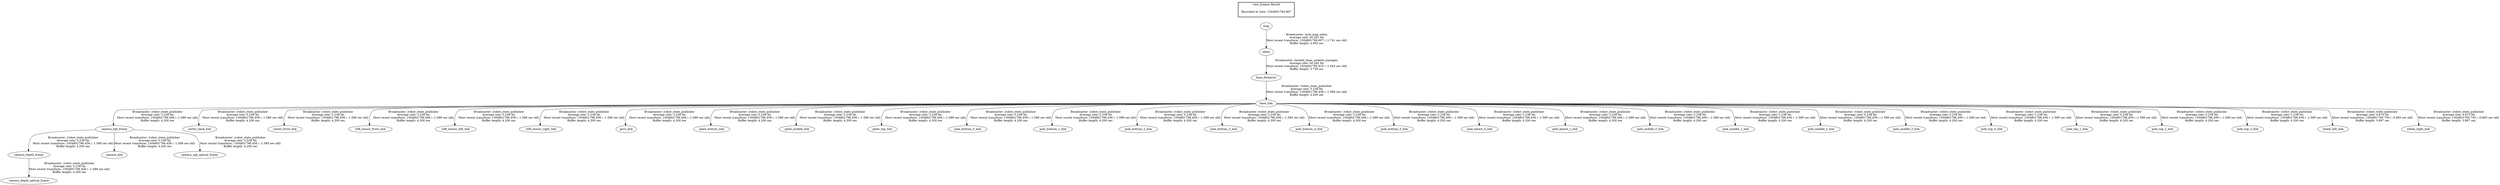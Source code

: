 digraph G {
"map" -> "odom"[label="Broadcaster: /pub_map_odom\nAverage rate: 20.201 Hz\nMost recent transform: 1504801796.607 ( -1.741 sec old)\nBuffer length: 4.950 sec\n"];
"base_footprint" -> "base_link"[label="Broadcaster: /robot_state_publisher\nAverage rate: 5.238 Hz\nMost recent transform: 1504801796.456 ( -1.589 sec old)\nBuffer length: 4.200 sec\n"];
"odom" -> "base_footprint"[label="Broadcaster: /mobile_base_nodelet_manager\nAverage rate: 50.285 Hz\nMost recent transform: 1504801795.910 ( -1.044 sec old)\nBuffer length: 3.739 sec\n"];
"camera_rgb_frame" -> "camera_depth_frame"[label="Broadcaster: /robot_state_publisher\nAverage rate: 5.238 Hz\nMost recent transform: 1504801796.456 ( -1.589 sec old)\nBuffer length: 4.200 sec\n"];
"base_link" -> "camera_rgb_frame"[label="Broadcaster: /robot_state_publisher\nAverage rate: 5.238 Hz\nMost recent transform: 1504801796.456 ( -1.589 sec old)\nBuffer length: 4.200 sec\n"];
"camera_depth_frame" -> "camera_depth_optical_frame"[label="Broadcaster: /robot_state_publisher\nAverage rate: 5.238 Hz\nMost recent transform: 1504801796.456 ( -1.589 sec old)\nBuffer length: 4.200 sec\n"];
"camera_rgb_frame" -> "camera_link"[label="Broadcaster: /robot_state_publisher\nAverage rate: 5.238 Hz\nMost recent transform: 1504801796.456 ( -1.589 sec old)\nBuffer length: 4.200 sec\n"];
"camera_rgb_frame" -> "camera_rgb_optical_frame"[label="Broadcaster: /robot_state_publisher\nAverage rate: 5.238 Hz\nMost recent transform: 1504801796.456 ( -1.589 sec old)\nBuffer length: 4.200 sec\n"];
"base_link" -> "caster_back_link"[label="Broadcaster: /robot_state_publisher\nAverage rate: 5.238 Hz\nMost recent transform: 1504801796.456 ( -1.589 sec old)\nBuffer length: 4.200 sec\n"];
"base_link" -> "caster_front_link"[label="Broadcaster: /robot_state_publisher\nAverage rate: 5.238 Hz\nMost recent transform: 1504801796.456 ( -1.589 sec old)\nBuffer length: 4.200 sec\n"];
"base_link" -> "cliff_sensor_front_link"[label="Broadcaster: /robot_state_publisher\nAverage rate: 5.238 Hz\nMost recent transform: 1504801796.456 ( -1.589 sec old)\nBuffer length: 4.200 sec\n"];
"base_link" -> "cliff_sensor_left_link"[label="Broadcaster: /robot_state_publisher\nAverage rate: 5.238 Hz\nMost recent transform: 1504801796.456 ( -1.589 sec old)\nBuffer length: 4.200 sec\n"];
"base_link" -> "cliff_sensor_right_link"[label="Broadcaster: /robot_state_publisher\nAverage rate: 5.238 Hz\nMost recent transform: 1504801796.456 ( -1.589 sec old)\nBuffer length: 4.200 sec\n"];
"base_link" -> "gyro_link"[label="Broadcaster: /robot_state_publisher\nAverage rate: 5.238 Hz\nMost recent transform: 1504801796.456 ( -1.589 sec old)\nBuffer length: 4.200 sec\n"];
"base_link" -> "plate_bottom_link"[label="Broadcaster: /robot_state_publisher\nAverage rate: 5.238 Hz\nMost recent transform: 1504801796.456 ( -1.589 sec old)\nBuffer length: 4.200 sec\n"];
"base_link" -> "plate_middle_link"[label="Broadcaster: /robot_state_publisher\nAverage rate: 5.238 Hz\nMost recent transform: 1504801796.456 ( -1.589 sec old)\nBuffer length: 4.200 sec\n"];
"base_link" -> "plate_top_link"[label="Broadcaster: /robot_state_publisher\nAverage rate: 5.238 Hz\nMost recent transform: 1504801796.456 ( -1.589 sec old)\nBuffer length: 4.200 sec\n"];
"base_link" -> "pole_bottom_0_link"[label="Broadcaster: /robot_state_publisher\nAverage rate: 5.238 Hz\nMost recent transform: 1504801796.456 ( -1.589 sec old)\nBuffer length: 4.200 sec\n"];
"base_link" -> "pole_bottom_1_link"[label="Broadcaster: /robot_state_publisher\nAverage rate: 5.238 Hz\nMost recent transform: 1504801796.456 ( -1.589 sec old)\nBuffer length: 4.200 sec\n"];
"base_link" -> "pole_bottom_2_link"[label="Broadcaster: /robot_state_publisher\nAverage rate: 5.238 Hz\nMost recent transform: 1504801796.456 ( -1.589 sec old)\nBuffer length: 4.200 sec\n"];
"base_link" -> "pole_bottom_3_link"[label="Broadcaster: /robot_state_publisher\nAverage rate: 5.238 Hz\nMost recent transform: 1504801796.456 ( -1.589 sec old)\nBuffer length: 4.200 sec\n"];
"base_link" -> "pole_bottom_4_link"[label="Broadcaster: /robot_state_publisher\nAverage rate: 5.238 Hz\nMost recent transform: 1504801796.456 ( -1.589 sec old)\nBuffer length: 4.200 sec\n"];
"base_link" -> "pole_bottom_5_link"[label="Broadcaster: /robot_state_publisher\nAverage rate: 5.238 Hz\nMost recent transform: 1504801796.456 ( -1.589 sec old)\nBuffer length: 4.200 sec\n"];
"base_link" -> "pole_kinect_0_link"[label="Broadcaster: /robot_state_publisher\nAverage rate: 5.238 Hz\nMost recent transform: 1504801796.456 ( -1.589 sec old)\nBuffer length: 4.200 sec\n"];
"base_link" -> "pole_kinect_1_link"[label="Broadcaster: /robot_state_publisher\nAverage rate: 5.238 Hz\nMost recent transform: 1504801796.456 ( -1.589 sec old)\nBuffer length: 4.200 sec\n"];
"base_link" -> "pole_middle_0_link"[label="Broadcaster: /robot_state_publisher\nAverage rate: 5.238 Hz\nMost recent transform: 1504801796.456 ( -1.589 sec old)\nBuffer length: 4.200 sec\n"];
"base_link" -> "pole_middle_1_link"[label="Broadcaster: /robot_state_publisher\nAverage rate: 5.238 Hz\nMost recent transform: 1504801796.456 ( -1.589 sec old)\nBuffer length: 4.200 sec\n"];
"base_link" -> "pole_middle_2_link"[label="Broadcaster: /robot_state_publisher\nAverage rate: 5.238 Hz\nMost recent transform: 1504801796.456 ( -1.589 sec old)\nBuffer length: 4.200 sec\n"];
"base_link" -> "pole_middle_3_link"[label="Broadcaster: /robot_state_publisher\nAverage rate: 5.238 Hz\nMost recent transform: 1504801796.456 ( -1.589 sec old)\nBuffer length: 4.200 sec\n"];
"base_link" -> "pole_top_0_link"[label="Broadcaster: /robot_state_publisher\nAverage rate: 5.238 Hz\nMost recent transform: 1504801796.456 ( -1.589 sec old)\nBuffer length: 4.200 sec\n"];
"base_link" -> "pole_top_1_link"[label="Broadcaster: /robot_state_publisher\nAverage rate: 5.238 Hz\nMost recent transform: 1504801796.456 ( -1.589 sec old)\nBuffer length: 4.200 sec\n"];
"base_link" -> "pole_top_2_link"[label="Broadcaster: /robot_state_publisher\nAverage rate: 5.238 Hz\nMost recent transform: 1504801796.456 ( -1.589 sec old)\nBuffer length: 4.200 sec\n"];
"base_link" -> "pole_top_3_link"[label="Broadcaster: /robot_state_publisher\nAverage rate: 5.238 Hz\nMost recent transform: 1504801796.456 ( -1.589 sec old)\nBuffer length: 4.200 sec\n"];
"base_link" -> "wheel_left_link"[label="Broadcaster: /robot_state_publisher\nAverage rate: 4.875 Hz\nMost recent transform: 1504801795.750 ( -0.883 sec old)\nBuffer length: 3.897 sec\n"];
"base_link" -> "wheel_right_link"[label="Broadcaster: /robot_state_publisher\nAverage rate: 4.875 Hz\nMost recent transform: 1504801795.750 ( -0.883 sec old)\nBuffer length: 3.897 sec\n"];
edge [style=invis];
 subgraph cluster_legend { style=bold; color=black; label ="view_frames Result";
"Recorded at time: 1504801794.867"[ shape=plaintext ] ;
 }->"map";
}
